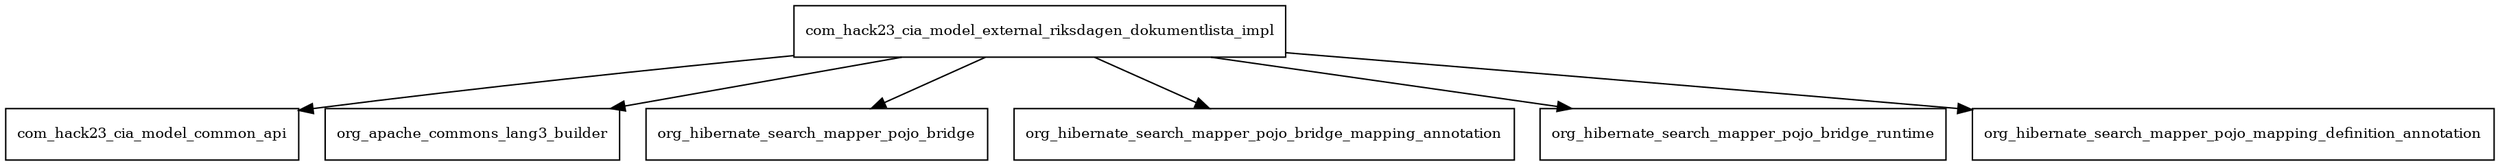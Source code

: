 digraph model_external_riksdagen_dokumentlista_impl_2019_7_24_SNAPSHOT_package_dependencies {
  node [shape = box, fontsize=10.0];
  com_hack23_cia_model_external_riksdagen_dokumentlista_impl -> com_hack23_cia_model_common_api;
  com_hack23_cia_model_external_riksdagen_dokumentlista_impl -> org_apache_commons_lang3_builder;
  com_hack23_cia_model_external_riksdagen_dokumentlista_impl -> org_hibernate_search_mapper_pojo_bridge;
  com_hack23_cia_model_external_riksdagen_dokumentlista_impl -> org_hibernate_search_mapper_pojo_bridge_mapping_annotation;
  com_hack23_cia_model_external_riksdagen_dokumentlista_impl -> org_hibernate_search_mapper_pojo_bridge_runtime;
  com_hack23_cia_model_external_riksdagen_dokumentlista_impl -> org_hibernate_search_mapper_pojo_mapping_definition_annotation;
}
